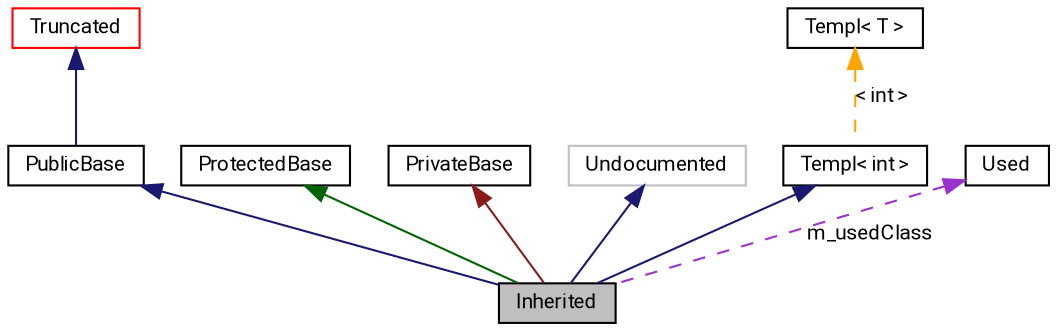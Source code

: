 digraph "Graph Legend"
{
 // LATEX_PDF_SIZE
  edge [fontname="Roboto",fontsize="10",labelfontname="Roboto",labelfontsize="10"];
  node [fontname="Roboto",fontsize="10",shape=record];
  Node9 [shape="box",label="Inherited",fontsize="10",height=0.2,width=0.4,fontname="Roboto",fillcolor="grey75",style="filled" fontcolor="black"];
  Node10 -> Node9 [dir="back",color="midnightblue",fontsize="10",style="solid",fontname="Roboto"];
  Node10 [shape="box",label="PublicBase",fontsize="10",height=0.2,width=0.4,fontname="Roboto",color="black"];
  Node11 -> Node10 [dir="back",color="midnightblue",fontsize="10",style="solid",fontname="Roboto"];
  Node11 [shape="box",label="Truncated",fontsize="10",height=0.2,width=0.4,fontname="Roboto",color="red"];
  Node13 -> Node9 [dir="back",color="darkgreen",fontsize="10",style="solid",fontname="Roboto"];
  Node13 [shape="box",label="ProtectedBase",fontsize="10",height=0.2,width=0.4,fontname="Roboto",color="black"];
  Node14 -> Node9 [dir="back",color="firebrick4",fontsize="10",style="solid",fontname="Roboto"];
  Node14 [shape="box",label="PrivateBase",fontsize="10",height=0.2,width=0.4,fontname="Roboto",color="black"];
  Node15 -> Node9 [dir="back",color="midnightblue",fontsize="10",style="solid",fontname="Roboto"];
  Node15 [shape="box",label="Undocumented",fontsize="10",height=0.2,width=0.4,fontname="Roboto",color="grey75"];
  Node16 -> Node9 [dir="back",color="midnightblue",fontsize="10",style="solid",fontname="Roboto"];
  Node16 [shape="box",label="Templ< int >",fontsize="10",height=0.2,width=0.4,fontname="Roboto",color="black"];
  Node17 -> Node16 [dir="back",color="orange",fontsize="10",style="dashed",label="< int >",fontname="Roboto"];
  Node17 [shape="box",label="Templ< T >",fontsize="10",height=0.2,width=0.4,fontname="Roboto",color="black"];
  Node18 -> Node9 [dir="back",color="darkorchid3",fontsize="10",style="dashed",label="m_usedClass",fontname="Roboto"];
  Node18 [shape="box",label="Used",fontsize="10",height=0.2,width=0.4,fontname="Roboto",color="black"];
}
